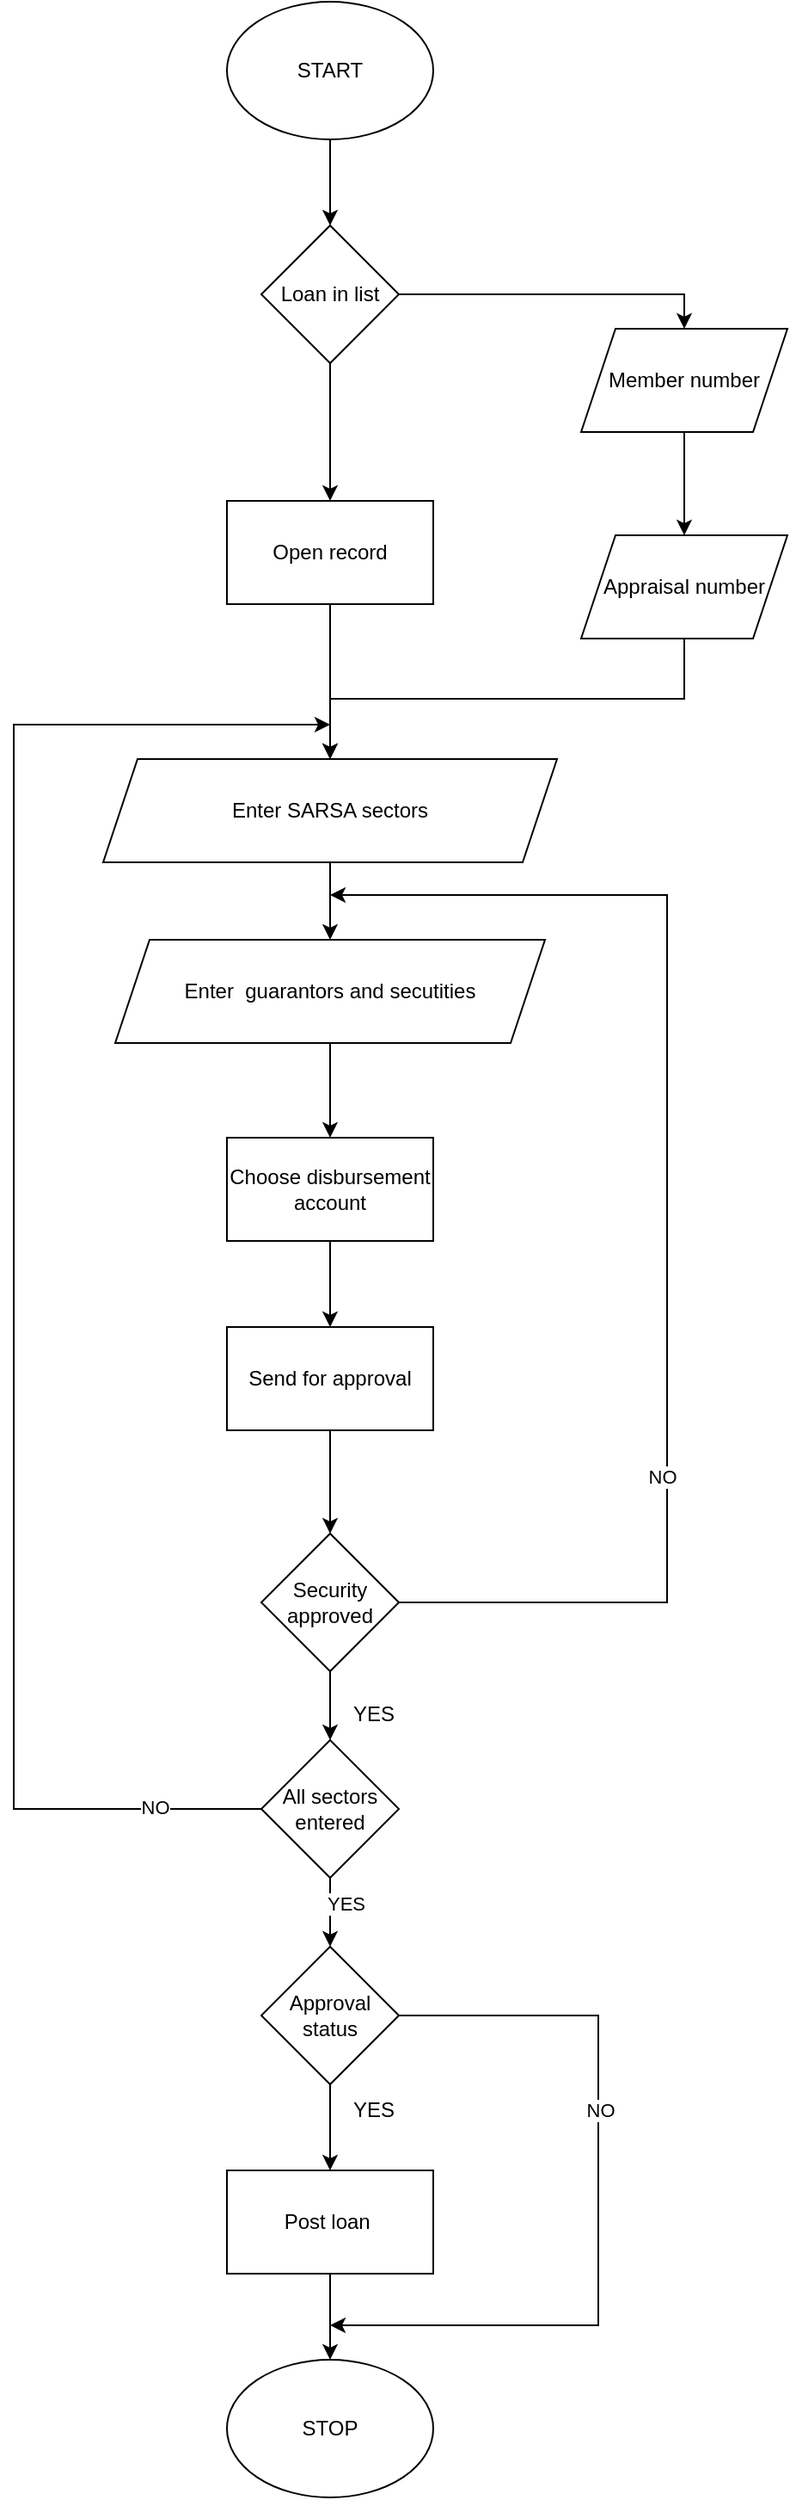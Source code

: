 <mxfile version="20.8.0" type="device"><diagram id="HNyexU9S4NHhVhOJ59c9" name="Page-1"><mxGraphModel dx="1034" dy="452" grid="1" gridSize="10" guides="1" tooltips="1" connect="1" arrows="1" fold="1" page="1" pageScale="1" pageWidth="827" pageHeight="1169" math="0" shadow="0"><root><mxCell id="0"/><mxCell id="1" parent="0"/><mxCell id="LCV-X7KuScgAZ2DEMwq5-16" style="edgeStyle=orthogonalEdgeStyle;rounded=0;orthogonalLoop=1;jettySize=auto;html=1;exitX=0.5;exitY=1;exitDx=0;exitDy=0;entryX=0.5;entryY=0;entryDx=0;entryDy=0;" edge="1" parent="1" source="LCV-X7KuScgAZ2DEMwq5-1" target="LCV-X7KuScgAZ2DEMwq5-2"><mxGeometry relative="1" as="geometry"/></mxCell><mxCell id="LCV-X7KuScgAZ2DEMwq5-1" value="START" style="ellipse;whiteSpace=wrap;html=1;" vertex="1" parent="1"><mxGeometry x="354" y="10" width="120" height="80" as="geometry"/></mxCell><mxCell id="LCV-X7KuScgAZ2DEMwq5-17" style="edgeStyle=orthogonalEdgeStyle;rounded=0;orthogonalLoop=1;jettySize=auto;html=1;exitX=1;exitY=0.5;exitDx=0;exitDy=0;entryX=0.5;entryY=0;entryDx=0;entryDy=0;" edge="1" parent="1" source="LCV-X7KuScgAZ2DEMwq5-2" target="LCV-X7KuScgAZ2DEMwq5-14"><mxGeometry relative="1" as="geometry"/></mxCell><mxCell id="LCV-X7KuScgAZ2DEMwq5-18" style="edgeStyle=orthogonalEdgeStyle;rounded=0;orthogonalLoop=1;jettySize=auto;html=1;exitX=0.5;exitY=1;exitDx=0;exitDy=0;entryX=0.5;entryY=0;entryDx=0;entryDy=0;" edge="1" parent="1" source="LCV-X7KuScgAZ2DEMwq5-2" target="LCV-X7KuScgAZ2DEMwq5-3"><mxGeometry relative="1" as="geometry"/></mxCell><mxCell id="LCV-X7KuScgAZ2DEMwq5-2" value="Loan in list" style="rhombus;whiteSpace=wrap;html=1;" vertex="1" parent="1"><mxGeometry x="374" y="140" width="80" height="80" as="geometry"/></mxCell><mxCell id="LCV-X7KuScgAZ2DEMwq5-21" style="edgeStyle=orthogonalEdgeStyle;rounded=0;orthogonalLoop=1;jettySize=auto;html=1;exitX=0.5;exitY=1;exitDx=0;exitDy=0;entryX=0.5;entryY=0;entryDx=0;entryDy=0;" edge="1" parent="1" source="LCV-X7KuScgAZ2DEMwq5-3" target="LCV-X7KuScgAZ2DEMwq5-6"><mxGeometry relative="1" as="geometry"/></mxCell><mxCell id="LCV-X7KuScgAZ2DEMwq5-3" value="Open record" style="rounded=0;whiteSpace=wrap;html=1;" vertex="1" parent="1"><mxGeometry x="354" y="300" width="120" height="60" as="geometry"/></mxCell><mxCell id="LCV-X7KuScgAZ2DEMwq5-28" style="edgeStyle=orthogonalEdgeStyle;rounded=0;orthogonalLoop=1;jettySize=auto;html=1;exitX=0.5;exitY=1;exitDx=0;exitDy=0;entryX=0.5;entryY=0;entryDx=0;entryDy=0;" edge="1" parent="1" source="LCV-X7KuScgAZ2DEMwq5-6" target="LCV-X7KuScgAZ2DEMwq5-7"><mxGeometry relative="1" as="geometry"/></mxCell><mxCell id="LCV-X7KuScgAZ2DEMwq5-6" value="Enter SARSA sectors" style="shape=parallelogram;perimeter=parallelogramPerimeter;whiteSpace=wrap;html=1;fixedSize=1;" vertex="1" parent="1"><mxGeometry x="282" y="450" width="264" height="60" as="geometry"/></mxCell><mxCell id="LCV-X7KuScgAZ2DEMwq5-35" style="edgeStyle=orthogonalEdgeStyle;rounded=0;orthogonalLoop=1;jettySize=auto;html=1;exitX=0.5;exitY=1;exitDx=0;exitDy=0;entryX=0.5;entryY=0;entryDx=0;entryDy=0;" edge="1" parent="1" source="LCV-X7KuScgAZ2DEMwq5-7" target="LCV-X7KuScgAZ2DEMwq5-8"><mxGeometry relative="1" as="geometry"/></mxCell><mxCell id="LCV-X7KuScgAZ2DEMwq5-7" value="Enter&amp;nbsp; guarantors and secutities" style="shape=parallelogram;perimeter=parallelogramPerimeter;whiteSpace=wrap;html=1;fixedSize=1;" vertex="1" parent="1"><mxGeometry x="289" y="555" width="250" height="60" as="geometry"/></mxCell><mxCell id="LCV-X7KuScgAZ2DEMwq5-36" style="edgeStyle=orthogonalEdgeStyle;rounded=0;orthogonalLoop=1;jettySize=auto;html=1;exitX=0.5;exitY=1;exitDx=0;exitDy=0;entryX=0.5;entryY=0;entryDx=0;entryDy=0;" edge="1" parent="1" source="LCV-X7KuScgAZ2DEMwq5-8" target="LCV-X7KuScgAZ2DEMwq5-9"><mxGeometry relative="1" as="geometry"/></mxCell><mxCell id="LCV-X7KuScgAZ2DEMwq5-8" value="Choose disbursement account" style="rounded=0;whiteSpace=wrap;html=1;" vertex="1" parent="1"><mxGeometry x="354" y="670" width="120" height="60" as="geometry"/></mxCell><mxCell id="LCV-X7KuScgAZ2DEMwq5-26" style="edgeStyle=orthogonalEdgeStyle;rounded=0;orthogonalLoop=1;jettySize=auto;html=1;exitX=0.5;exitY=1;exitDx=0;exitDy=0;entryX=0.5;entryY=0;entryDx=0;entryDy=0;" edge="1" parent="1" source="LCV-X7KuScgAZ2DEMwq5-9" target="LCV-X7KuScgAZ2DEMwq5-10"><mxGeometry relative="1" as="geometry"/></mxCell><mxCell id="LCV-X7KuScgAZ2DEMwq5-9" value="Send for approval" style="rounded=0;whiteSpace=wrap;html=1;" vertex="1" parent="1"><mxGeometry x="354" y="780" width="120" height="60" as="geometry"/></mxCell><mxCell id="LCV-X7KuScgAZ2DEMwq5-32" style="edgeStyle=orthogonalEdgeStyle;rounded=0;orthogonalLoop=1;jettySize=auto;html=1;exitX=0.5;exitY=1;exitDx=0;exitDy=0;entryX=0.5;entryY=0;entryDx=0;entryDy=0;" edge="1" parent="1" source="LCV-X7KuScgAZ2DEMwq5-10" target="LCV-X7KuScgAZ2DEMwq5-31"><mxGeometry relative="1" as="geometry"><Array as="points"><mxPoint x="414" y="990"/><mxPoint x="414" y="990"/></Array></mxGeometry></mxCell><mxCell id="LCV-X7KuScgAZ2DEMwq5-37" style="edgeStyle=orthogonalEdgeStyle;rounded=0;orthogonalLoop=1;jettySize=auto;html=1;exitX=1;exitY=0.5;exitDx=0;exitDy=0;" edge="1" parent="1" source="LCV-X7KuScgAZ2DEMwq5-10"><mxGeometry relative="1" as="geometry"><mxPoint x="414" y="529" as="targetPoint"/><Array as="points"><mxPoint x="610" y="940"/><mxPoint x="610" y="529"/></Array></mxGeometry></mxCell><mxCell id="LCV-X7KuScgAZ2DEMwq5-38" value="NO" style="edgeLabel;html=1;align=center;verticalAlign=middle;resizable=0;points=[];" vertex="1" connectable="0" parent="LCV-X7KuScgAZ2DEMwq5-37"><mxGeometry x="-0.4" y="3" relative="1" as="geometry"><mxPoint as="offset"/></mxGeometry></mxCell><mxCell id="LCV-X7KuScgAZ2DEMwq5-10" value="Security approved" style="rhombus;whiteSpace=wrap;html=1;" vertex="1" parent="1"><mxGeometry x="374" y="900" width="80" height="80" as="geometry"/></mxCell><mxCell id="LCV-X7KuScgAZ2DEMwq5-24" style="edgeStyle=orthogonalEdgeStyle;rounded=0;orthogonalLoop=1;jettySize=auto;html=1;exitX=0.5;exitY=1;exitDx=0;exitDy=0;entryX=0.5;entryY=0;entryDx=0;entryDy=0;" edge="1" parent="1" source="LCV-X7KuScgAZ2DEMwq5-11" target="LCV-X7KuScgAZ2DEMwq5-12"><mxGeometry relative="1" as="geometry"/></mxCell><mxCell id="LCV-X7KuScgAZ2DEMwq5-43" style="edgeStyle=orthogonalEdgeStyle;rounded=0;orthogonalLoop=1;jettySize=auto;html=1;exitX=1;exitY=0.5;exitDx=0;exitDy=0;" edge="1" parent="1" source="LCV-X7KuScgAZ2DEMwq5-11"><mxGeometry relative="1" as="geometry"><mxPoint x="414" y="1360" as="targetPoint"/><Array as="points"><mxPoint x="570" y="1180"/><mxPoint x="570" y="1360"/></Array></mxGeometry></mxCell><mxCell id="LCV-X7KuScgAZ2DEMwq5-45" value="NO" style="edgeLabel;html=1;align=center;verticalAlign=middle;resizable=0;points=[];" vertex="1" connectable="0" parent="LCV-X7KuScgAZ2DEMwq5-43"><mxGeometry x="-0.244" y="1" relative="1" as="geometry"><mxPoint as="offset"/></mxGeometry></mxCell><mxCell id="LCV-X7KuScgAZ2DEMwq5-11" value="Approval status" style="rhombus;whiteSpace=wrap;html=1;" vertex="1" parent="1"><mxGeometry x="374" y="1140" width="80" height="80" as="geometry"/></mxCell><mxCell id="LCV-X7KuScgAZ2DEMwq5-23" style="edgeStyle=orthogonalEdgeStyle;rounded=0;orthogonalLoop=1;jettySize=auto;html=1;exitX=0.5;exitY=1;exitDx=0;exitDy=0;entryX=0.5;entryY=0;entryDx=0;entryDy=0;" edge="1" parent="1" source="LCV-X7KuScgAZ2DEMwq5-12" target="LCV-X7KuScgAZ2DEMwq5-13"><mxGeometry relative="1" as="geometry"/></mxCell><mxCell id="LCV-X7KuScgAZ2DEMwq5-12" value="Post loan&amp;nbsp;" style="rounded=0;whiteSpace=wrap;html=1;" vertex="1" parent="1"><mxGeometry x="354" y="1270" width="120" height="60" as="geometry"/></mxCell><mxCell id="LCV-X7KuScgAZ2DEMwq5-13" value="STOP" style="ellipse;whiteSpace=wrap;html=1;" vertex="1" parent="1"><mxGeometry x="354" y="1380" width="120" height="80" as="geometry"/></mxCell><mxCell id="LCV-X7KuScgAZ2DEMwq5-20" style="edgeStyle=orthogonalEdgeStyle;rounded=0;orthogonalLoop=1;jettySize=auto;html=1;exitX=0.5;exitY=1;exitDx=0;exitDy=0;entryX=0.5;entryY=0;entryDx=0;entryDy=0;" edge="1" parent="1" source="LCV-X7KuScgAZ2DEMwq5-14" target="LCV-X7KuScgAZ2DEMwq5-15"><mxGeometry relative="1" as="geometry"/></mxCell><mxCell id="LCV-X7KuScgAZ2DEMwq5-14" value="Member number" style="shape=parallelogram;perimeter=parallelogramPerimeter;whiteSpace=wrap;html=1;fixedSize=1;" vertex="1" parent="1"><mxGeometry x="560" y="200" width="120" height="60" as="geometry"/></mxCell><mxCell id="LCV-X7KuScgAZ2DEMwq5-22" style="edgeStyle=orthogonalEdgeStyle;rounded=0;orthogonalLoop=1;jettySize=auto;html=1;exitX=0.5;exitY=1;exitDx=0;exitDy=0;entryX=0.5;entryY=0;entryDx=0;entryDy=0;" edge="1" parent="1" source="LCV-X7KuScgAZ2DEMwq5-15" target="LCV-X7KuScgAZ2DEMwq5-6"><mxGeometry relative="1" as="geometry"/></mxCell><mxCell id="LCV-X7KuScgAZ2DEMwq5-15" value="Appraisal number" style="shape=parallelogram;perimeter=parallelogramPerimeter;whiteSpace=wrap;html=1;fixedSize=1;" vertex="1" parent="1"><mxGeometry x="560" y="320" width="120" height="60" as="geometry"/></mxCell><mxCell id="LCV-X7KuScgAZ2DEMwq5-33" style="edgeStyle=orthogonalEdgeStyle;rounded=0;orthogonalLoop=1;jettySize=auto;html=1;exitX=0.5;exitY=1;exitDx=0;exitDy=0;entryX=0.5;entryY=0;entryDx=0;entryDy=0;" edge="1" parent="1" source="LCV-X7KuScgAZ2DEMwq5-31" target="LCV-X7KuScgAZ2DEMwq5-11"><mxGeometry relative="1" as="geometry"/></mxCell><mxCell id="LCV-X7KuScgAZ2DEMwq5-42" value="YES" style="edgeLabel;html=1;align=center;verticalAlign=middle;resizable=0;points=[];" vertex="1" connectable="0" parent="LCV-X7KuScgAZ2DEMwq5-33"><mxGeometry x="-0.283" y="9" relative="1" as="geometry"><mxPoint as="offset"/></mxGeometry></mxCell><mxCell id="LCV-X7KuScgAZ2DEMwq5-40" style="edgeStyle=orthogonalEdgeStyle;rounded=0;orthogonalLoop=1;jettySize=auto;html=1;exitX=0;exitY=0.5;exitDx=0;exitDy=0;" edge="1" parent="1" source="LCV-X7KuScgAZ2DEMwq5-31"><mxGeometry relative="1" as="geometry"><mxPoint x="414" y="430" as="targetPoint"/><Array as="points"><mxPoint x="230" y="1060"/><mxPoint x="230" y="430"/></Array></mxGeometry></mxCell><mxCell id="LCV-X7KuScgAZ2DEMwq5-41" value="NO" style="edgeLabel;html=1;align=center;verticalAlign=middle;resizable=0;points=[];" vertex="1" connectable="0" parent="LCV-X7KuScgAZ2DEMwq5-40"><mxGeometry x="-0.87" y="-1" relative="1" as="geometry"><mxPoint as="offset"/></mxGeometry></mxCell><mxCell id="LCV-X7KuScgAZ2DEMwq5-31" value="All sectors entered" style="rhombus;whiteSpace=wrap;html=1;" vertex="1" parent="1"><mxGeometry x="374" y="1020" width="80" height="80" as="geometry"/></mxCell><mxCell id="LCV-X7KuScgAZ2DEMwq5-39" value="YES" style="text;html=1;align=center;verticalAlign=middle;resizable=0;points=[];autosize=1;strokeColor=none;fillColor=none;" vertex="1" parent="1"><mxGeometry x="414" y="990" width="50" height="30" as="geometry"/></mxCell><mxCell id="LCV-X7KuScgAZ2DEMwq5-46" value="YES" style="text;html=1;align=center;verticalAlign=middle;resizable=0;points=[];autosize=1;strokeColor=none;fillColor=none;" vertex="1" parent="1"><mxGeometry x="414" y="1220" width="50" height="30" as="geometry"/></mxCell></root></mxGraphModel></diagram></mxfile>